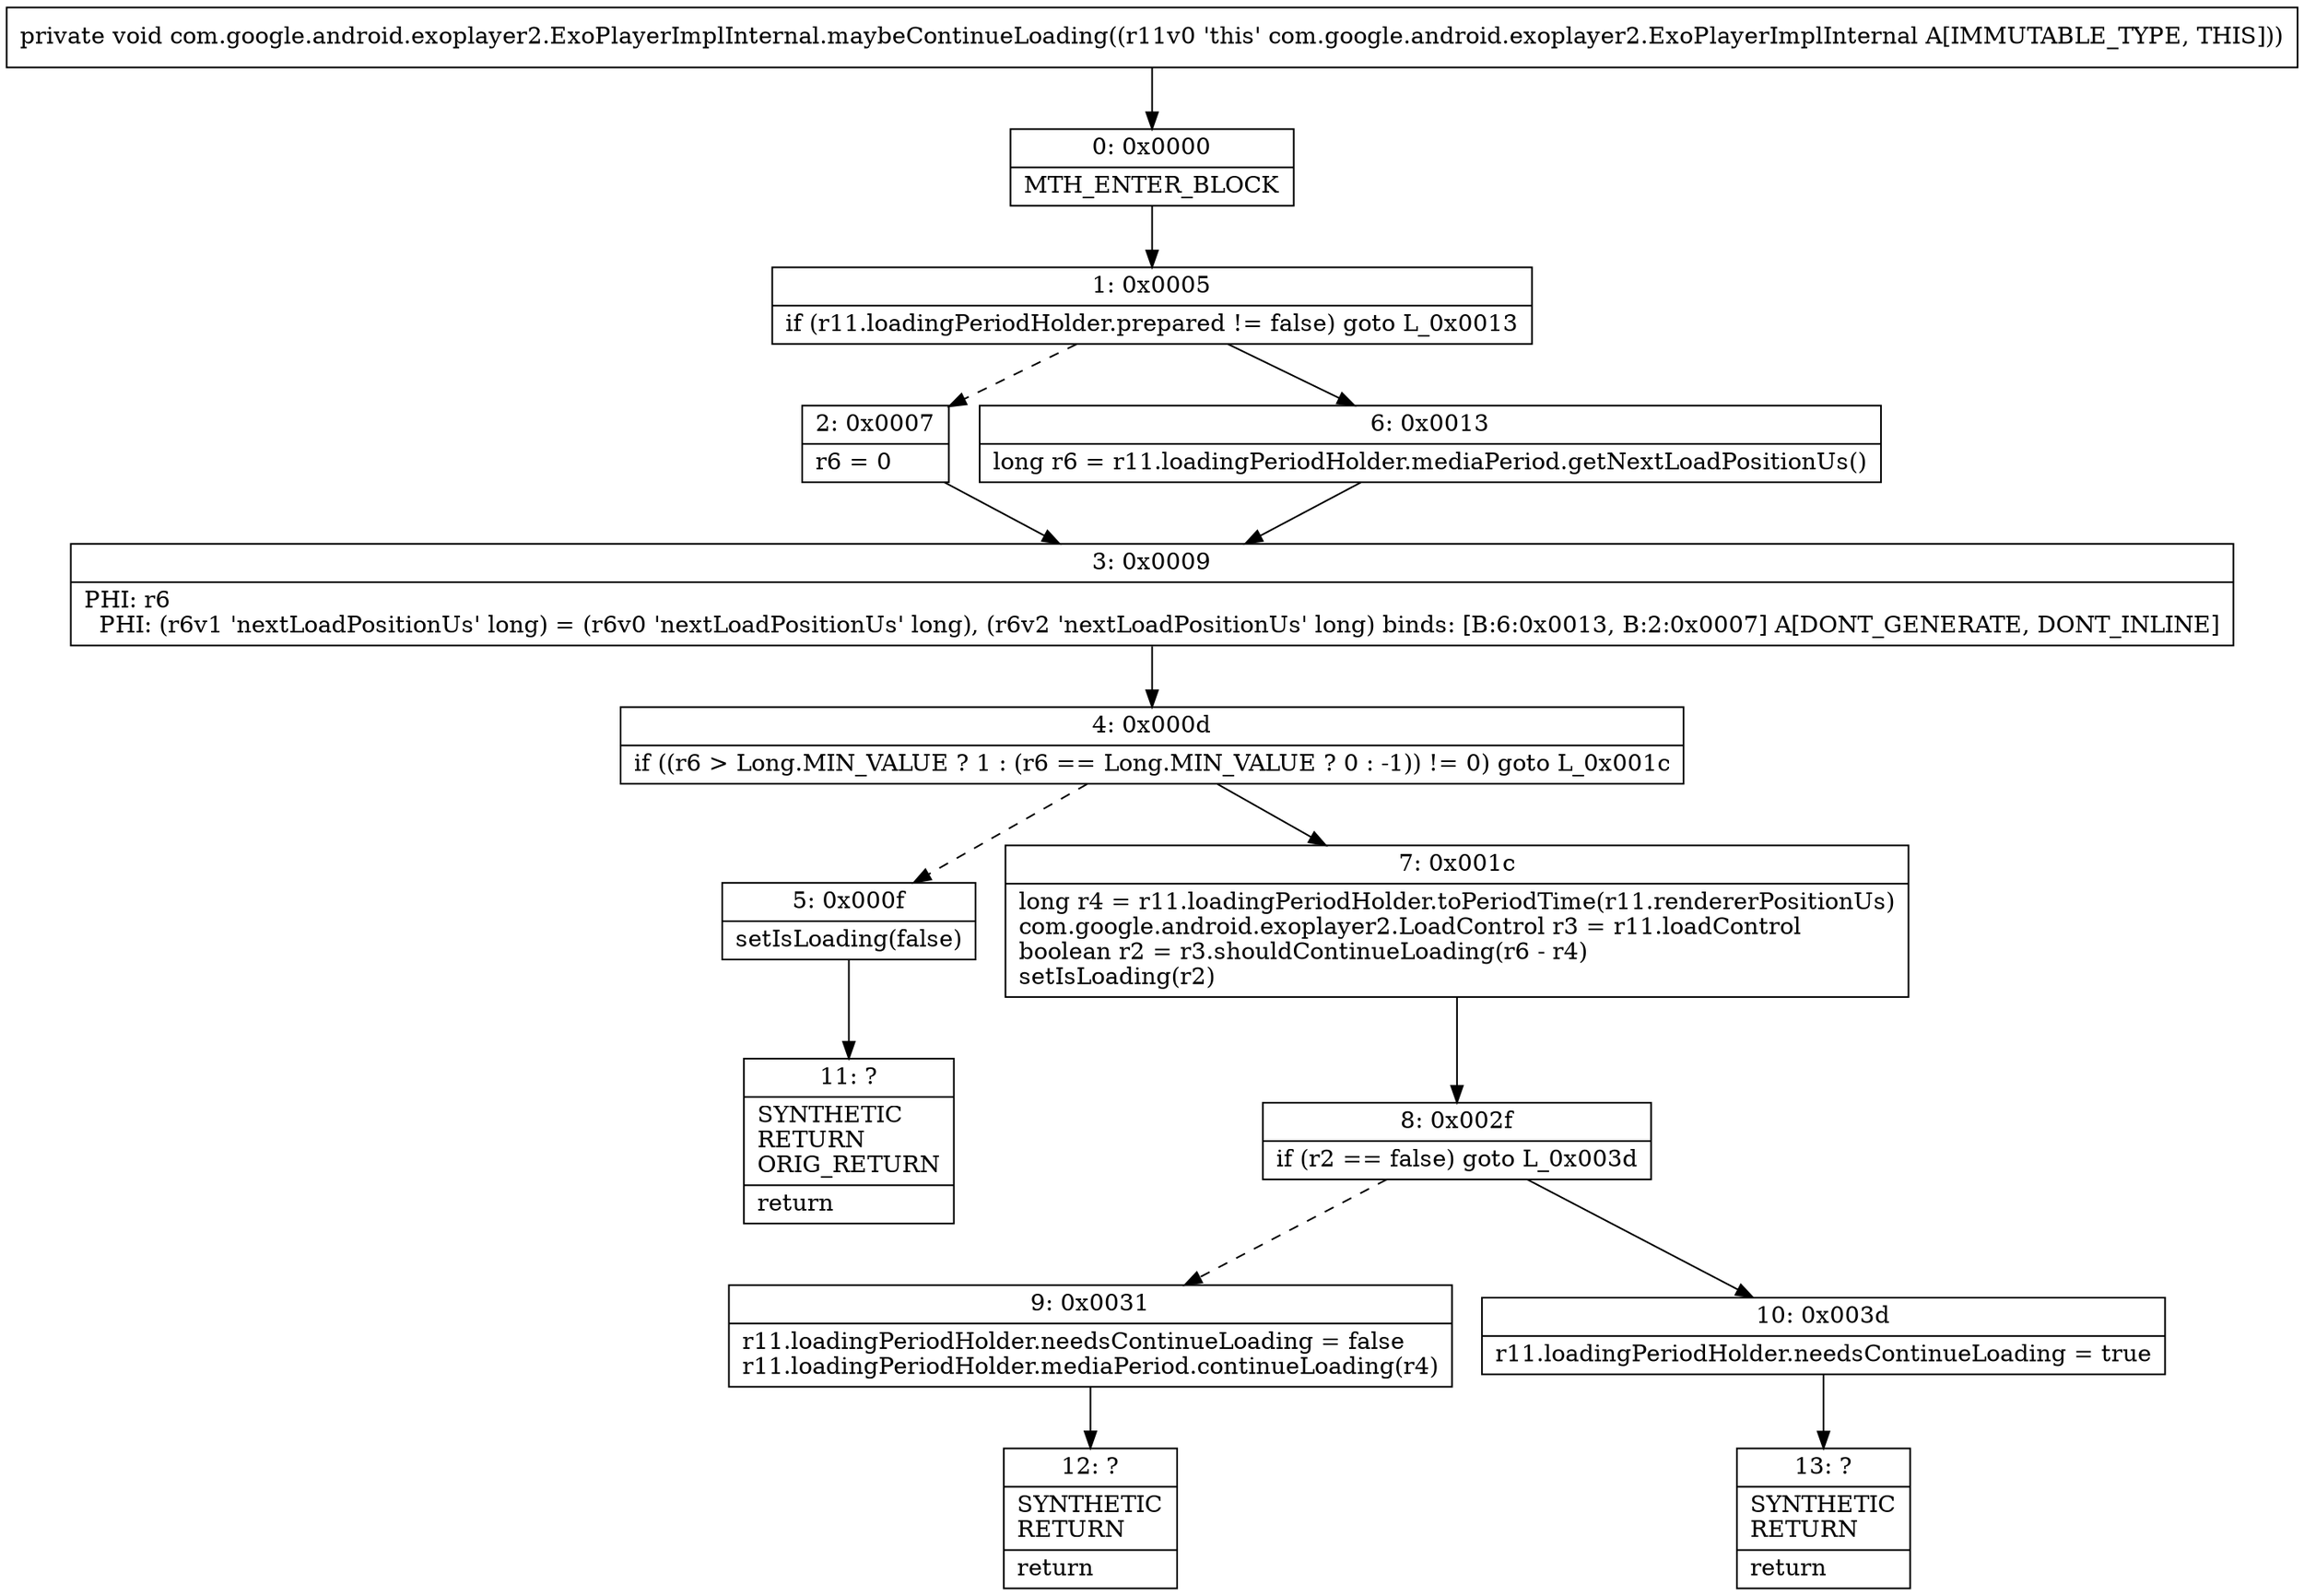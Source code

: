 digraph "CFG forcom.google.android.exoplayer2.ExoPlayerImplInternal.maybeContinueLoading()V" {
Node_0 [shape=record,label="{0\:\ 0x0000|MTH_ENTER_BLOCK\l}"];
Node_1 [shape=record,label="{1\:\ 0x0005|if (r11.loadingPeriodHolder.prepared != false) goto L_0x0013\l}"];
Node_2 [shape=record,label="{2\:\ 0x0007|r6 = 0\l}"];
Node_3 [shape=record,label="{3\:\ 0x0009|PHI: r6 \l  PHI: (r6v1 'nextLoadPositionUs' long) = (r6v0 'nextLoadPositionUs' long), (r6v2 'nextLoadPositionUs' long) binds: [B:6:0x0013, B:2:0x0007] A[DONT_GENERATE, DONT_INLINE]\l}"];
Node_4 [shape=record,label="{4\:\ 0x000d|if ((r6 \> Long.MIN_VALUE ? 1 : (r6 == Long.MIN_VALUE ? 0 : \-1)) != 0) goto L_0x001c\l}"];
Node_5 [shape=record,label="{5\:\ 0x000f|setIsLoading(false)\l}"];
Node_6 [shape=record,label="{6\:\ 0x0013|long r6 = r11.loadingPeriodHolder.mediaPeriod.getNextLoadPositionUs()\l}"];
Node_7 [shape=record,label="{7\:\ 0x001c|long r4 = r11.loadingPeriodHolder.toPeriodTime(r11.rendererPositionUs)\lcom.google.android.exoplayer2.LoadControl r3 = r11.loadControl\lboolean r2 = r3.shouldContinueLoading(r6 \- r4)\lsetIsLoading(r2)\l}"];
Node_8 [shape=record,label="{8\:\ 0x002f|if (r2 == false) goto L_0x003d\l}"];
Node_9 [shape=record,label="{9\:\ 0x0031|r11.loadingPeriodHolder.needsContinueLoading = false\lr11.loadingPeriodHolder.mediaPeriod.continueLoading(r4)\l}"];
Node_10 [shape=record,label="{10\:\ 0x003d|r11.loadingPeriodHolder.needsContinueLoading = true\l}"];
Node_11 [shape=record,label="{11\:\ ?|SYNTHETIC\lRETURN\lORIG_RETURN\l|return\l}"];
Node_12 [shape=record,label="{12\:\ ?|SYNTHETIC\lRETURN\l|return\l}"];
Node_13 [shape=record,label="{13\:\ ?|SYNTHETIC\lRETURN\l|return\l}"];
MethodNode[shape=record,label="{private void com.google.android.exoplayer2.ExoPlayerImplInternal.maybeContinueLoading((r11v0 'this' com.google.android.exoplayer2.ExoPlayerImplInternal A[IMMUTABLE_TYPE, THIS])) }"];
MethodNode -> Node_0;
Node_0 -> Node_1;
Node_1 -> Node_2[style=dashed];
Node_1 -> Node_6;
Node_2 -> Node_3;
Node_3 -> Node_4;
Node_4 -> Node_5[style=dashed];
Node_4 -> Node_7;
Node_5 -> Node_11;
Node_6 -> Node_3;
Node_7 -> Node_8;
Node_8 -> Node_9[style=dashed];
Node_8 -> Node_10;
Node_9 -> Node_12;
Node_10 -> Node_13;
}

